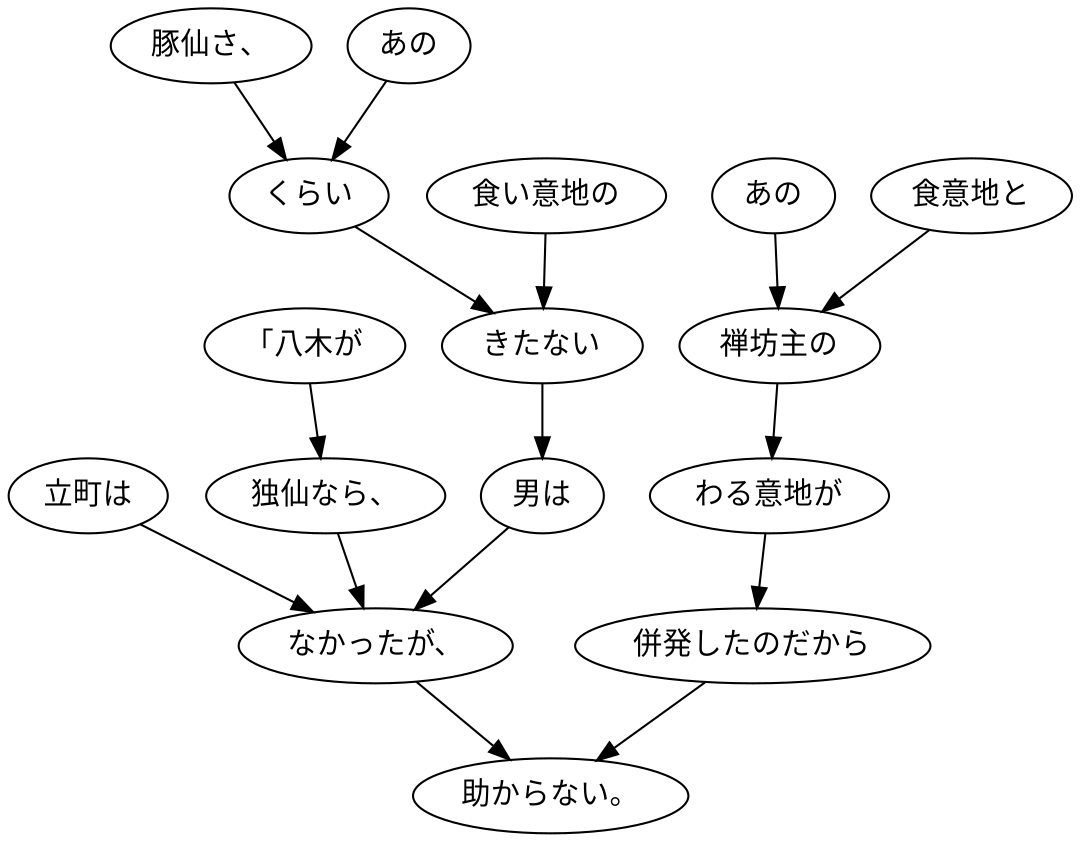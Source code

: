 digraph graph6149 {
	node0 [label="「八木が"];
	node1 [label="独仙なら、"];
	node2 [label="立町は"];
	node3 [label="豚仙さ、"];
	node4 [label="あの"];
	node5 [label="くらい"];
	node6 [label="食い意地の"];
	node7 [label="きたない"];
	node8 [label="男は"];
	node9 [label="なかったが、"];
	node10 [label="あの"];
	node11 [label="食意地と"];
	node12 [label="禅坊主の"];
	node13 [label="わる意地が"];
	node14 [label="併発したのだから"];
	node15 [label="助からない。"];
	node0 -> node1;
	node1 -> node9;
	node2 -> node9;
	node3 -> node5;
	node4 -> node5;
	node5 -> node7;
	node6 -> node7;
	node7 -> node8;
	node8 -> node9;
	node9 -> node15;
	node10 -> node12;
	node11 -> node12;
	node12 -> node13;
	node13 -> node14;
	node14 -> node15;
}
